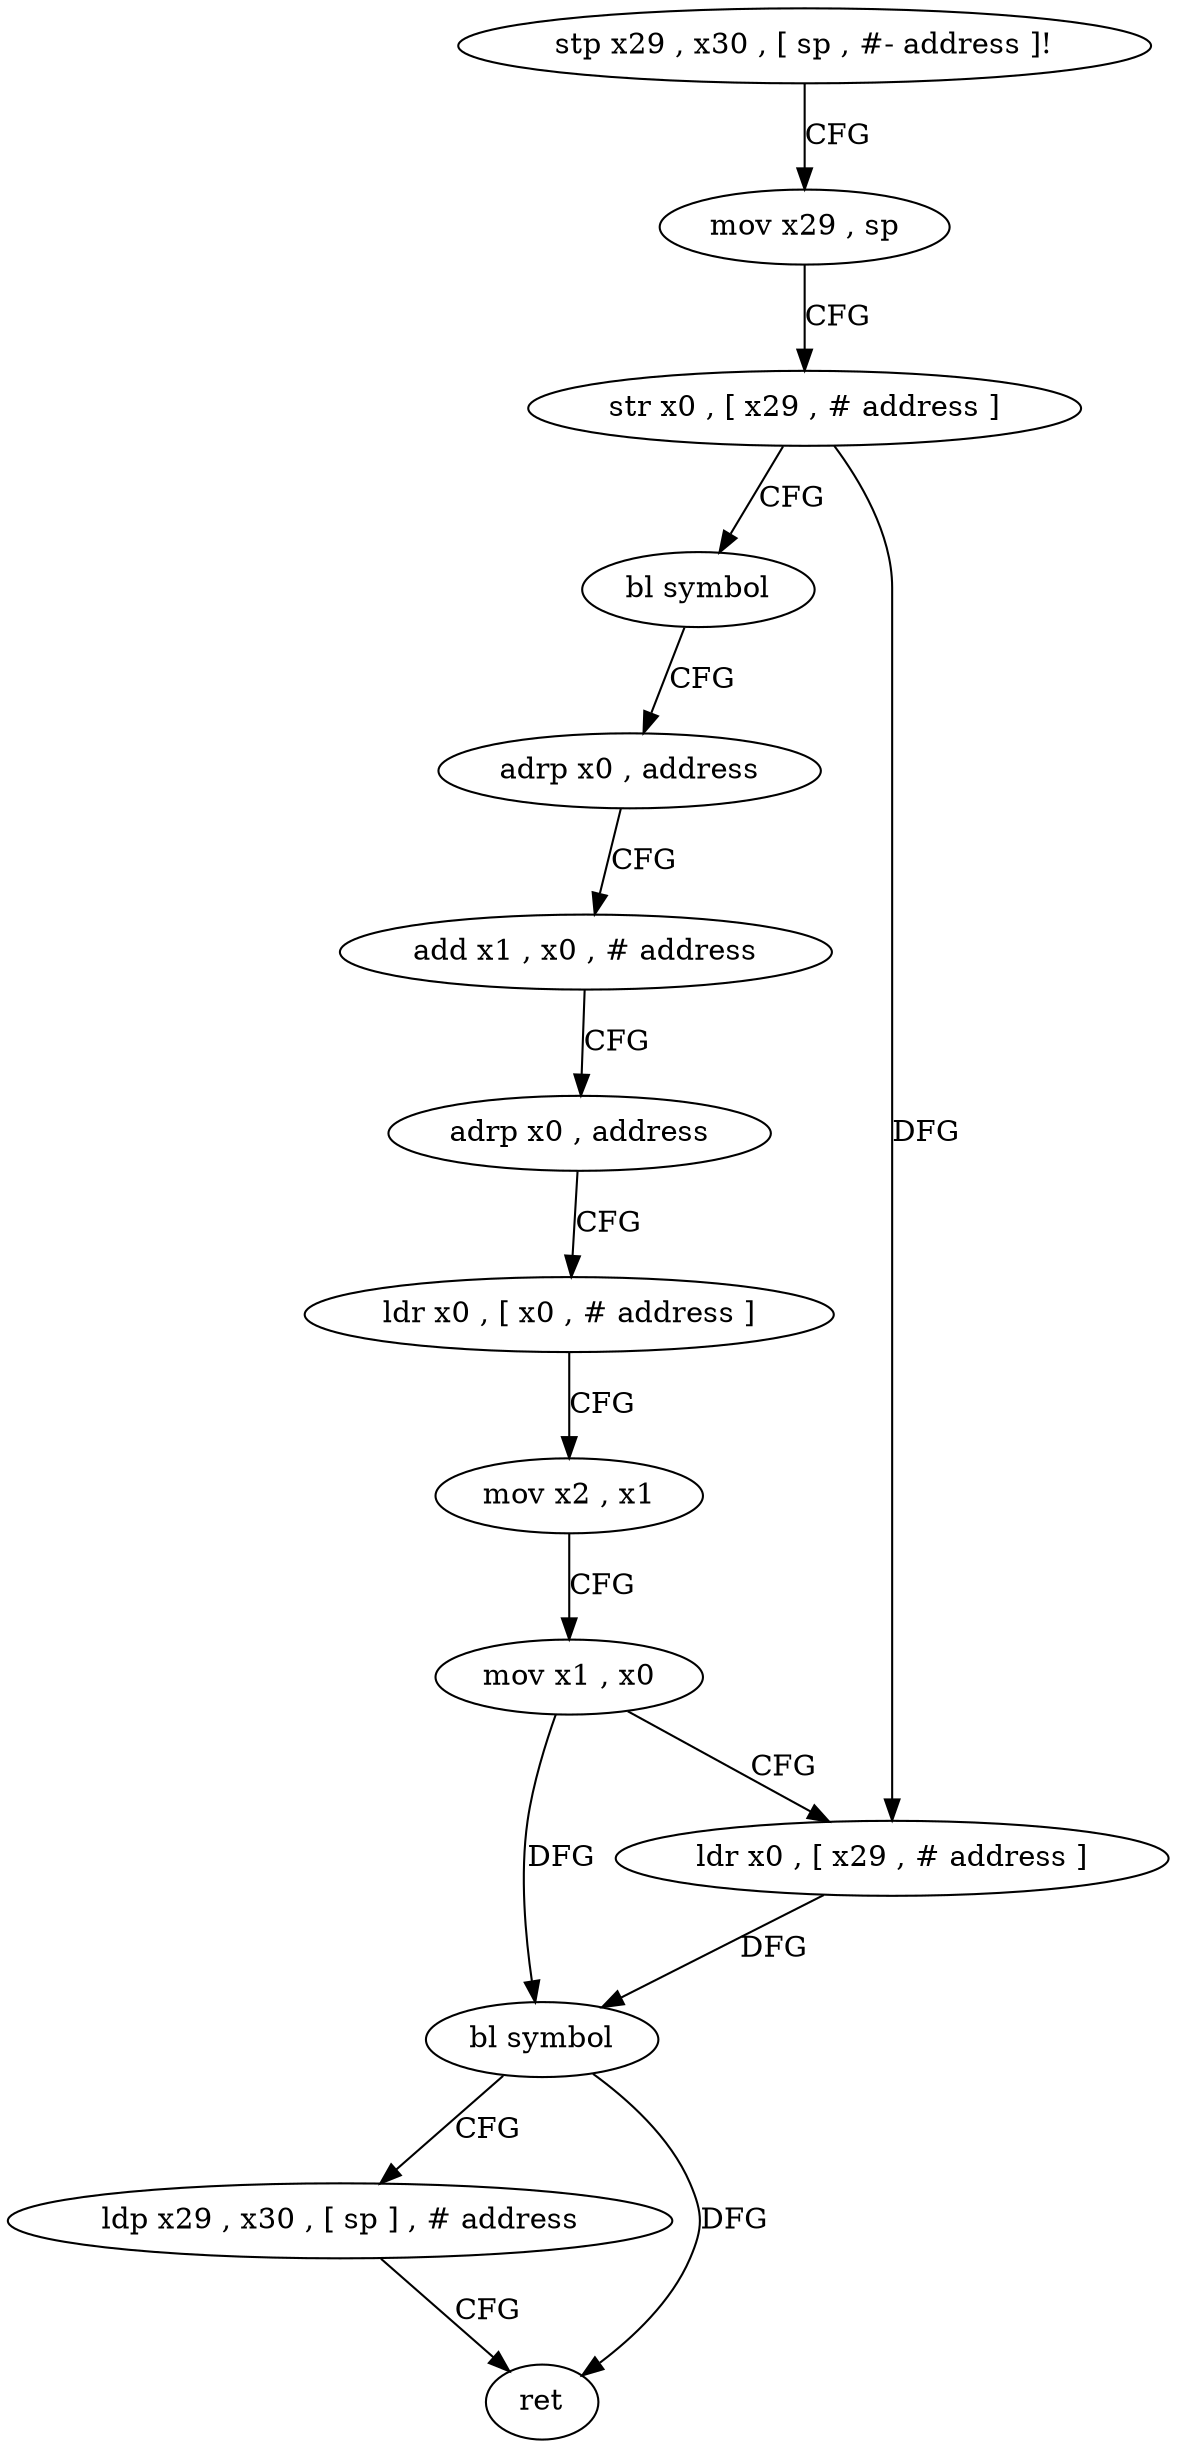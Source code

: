 digraph "func" {
"412332" [label = "stp x29 , x30 , [ sp , #- address ]!" ]
"412336" [label = "mov x29 , sp" ]
"412340" [label = "str x0 , [ x29 , # address ]" ]
"412344" [label = "bl symbol" ]
"412348" [label = "adrp x0 , address" ]
"412352" [label = "add x1 , x0 , # address" ]
"412356" [label = "adrp x0 , address" ]
"412360" [label = "ldr x0 , [ x0 , # address ]" ]
"412364" [label = "mov x2 , x1" ]
"412368" [label = "mov x1 , x0" ]
"412372" [label = "ldr x0 , [ x29 , # address ]" ]
"412376" [label = "bl symbol" ]
"412380" [label = "ldp x29 , x30 , [ sp ] , # address" ]
"412384" [label = "ret" ]
"412332" -> "412336" [ label = "CFG" ]
"412336" -> "412340" [ label = "CFG" ]
"412340" -> "412344" [ label = "CFG" ]
"412340" -> "412372" [ label = "DFG" ]
"412344" -> "412348" [ label = "CFG" ]
"412348" -> "412352" [ label = "CFG" ]
"412352" -> "412356" [ label = "CFG" ]
"412356" -> "412360" [ label = "CFG" ]
"412360" -> "412364" [ label = "CFG" ]
"412364" -> "412368" [ label = "CFG" ]
"412368" -> "412372" [ label = "CFG" ]
"412368" -> "412376" [ label = "DFG" ]
"412372" -> "412376" [ label = "DFG" ]
"412376" -> "412380" [ label = "CFG" ]
"412376" -> "412384" [ label = "DFG" ]
"412380" -> "412384" [ label = "CFG" ]
}
